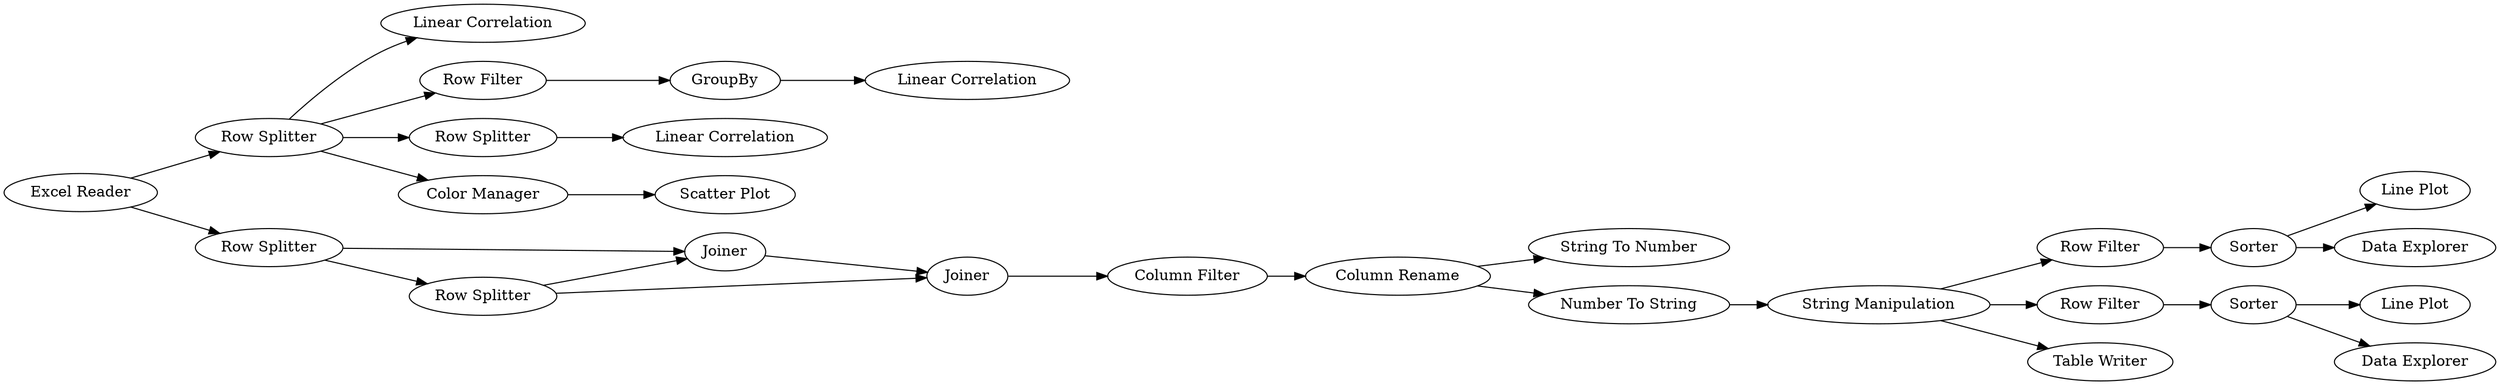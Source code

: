 digraph {
	13 [label="Excel Reader"]
	27 [label="Row Filter"]
	28 [label=Sorter]
	30 [label="Row Filter"]
	31 [label=Sorter]
	32 [label="Line Plot"]
	33 [label="Line Plot"]
	37 [label="Linear Correlation"]
	42 [label="Data Explorer"]
	43 [label="Data Explorer"]
	125 [label="Table Writer"]
	129 [label="Row Splitter"]
	133 [label="Linear Correlation"]
	16 [label="Row Splitter"]
	19 [label="Row Splitter"]
	22 [label=Joiner]
	23 [label=Joiner]
	24 [label="Column Filter"]
	26 [label="String Manipulation"]
	126 [label="Column Rename"]
	127 [label="String To Number"]
	128 [label="Number To String"]
	163 [label="Row Filter"]
	164 [label=GroupBy]
	165 [label="Linear Correlation"]
	167 [label="Row Splitter"]
	174 [label="Scatter Plot"]
	175 [label="Color Manager"]
	16 -> 19
	16 -> 22
	19 -> 23
	19 -> 22
	22 -> 23
	23 -> 24
	24 -> 126
	126 -> 127
	126 -> 128
	128 -> 26
	13 -> 16
	13 -> 129
	27 -> 28
	28 -> 42
	28 -> 33
	30 -> 31
	31 -> 43
	31 -> 32
	129 -> 163
	129 -> 37
	129 -> 167
	129 -> 175
	26 -> 27
	26 -> 30
	26 -> 125
	163 -> 164
	164 -> 165
	167 -> 133
	175 -> 174
	rankdir=LR
}
